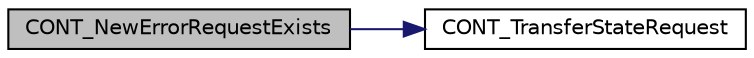 digraph "CONT_NewErrorRequestExists"
{
  edge [fontname="Helvetica",fontsize="10",labelfontname="Helvetica",labelfontsize="10"];
  node [fontname="Helvetica",fontsize="10",shape=record];
  rankdir="LR";
  Node107 [label="CONT_NewErrorRequestExists",height=0.2,width=0.4,color="black", fillcolor="grey75", style="filled", fontcolor="black"];
  Node107 -> Node108 [color="midnightblue",fontsize="10",style="solid",fontname="Helvetica"];
  Node108 [label="CONT_TransferStateRequest",height=0.2,width=0.4,color="black", fillcolor="white", style="filled",URL="$contactor_8c.html#a232f0f791751cad851411972418eba31",tooltip="transfers the current state request to the state machine. "];
}
